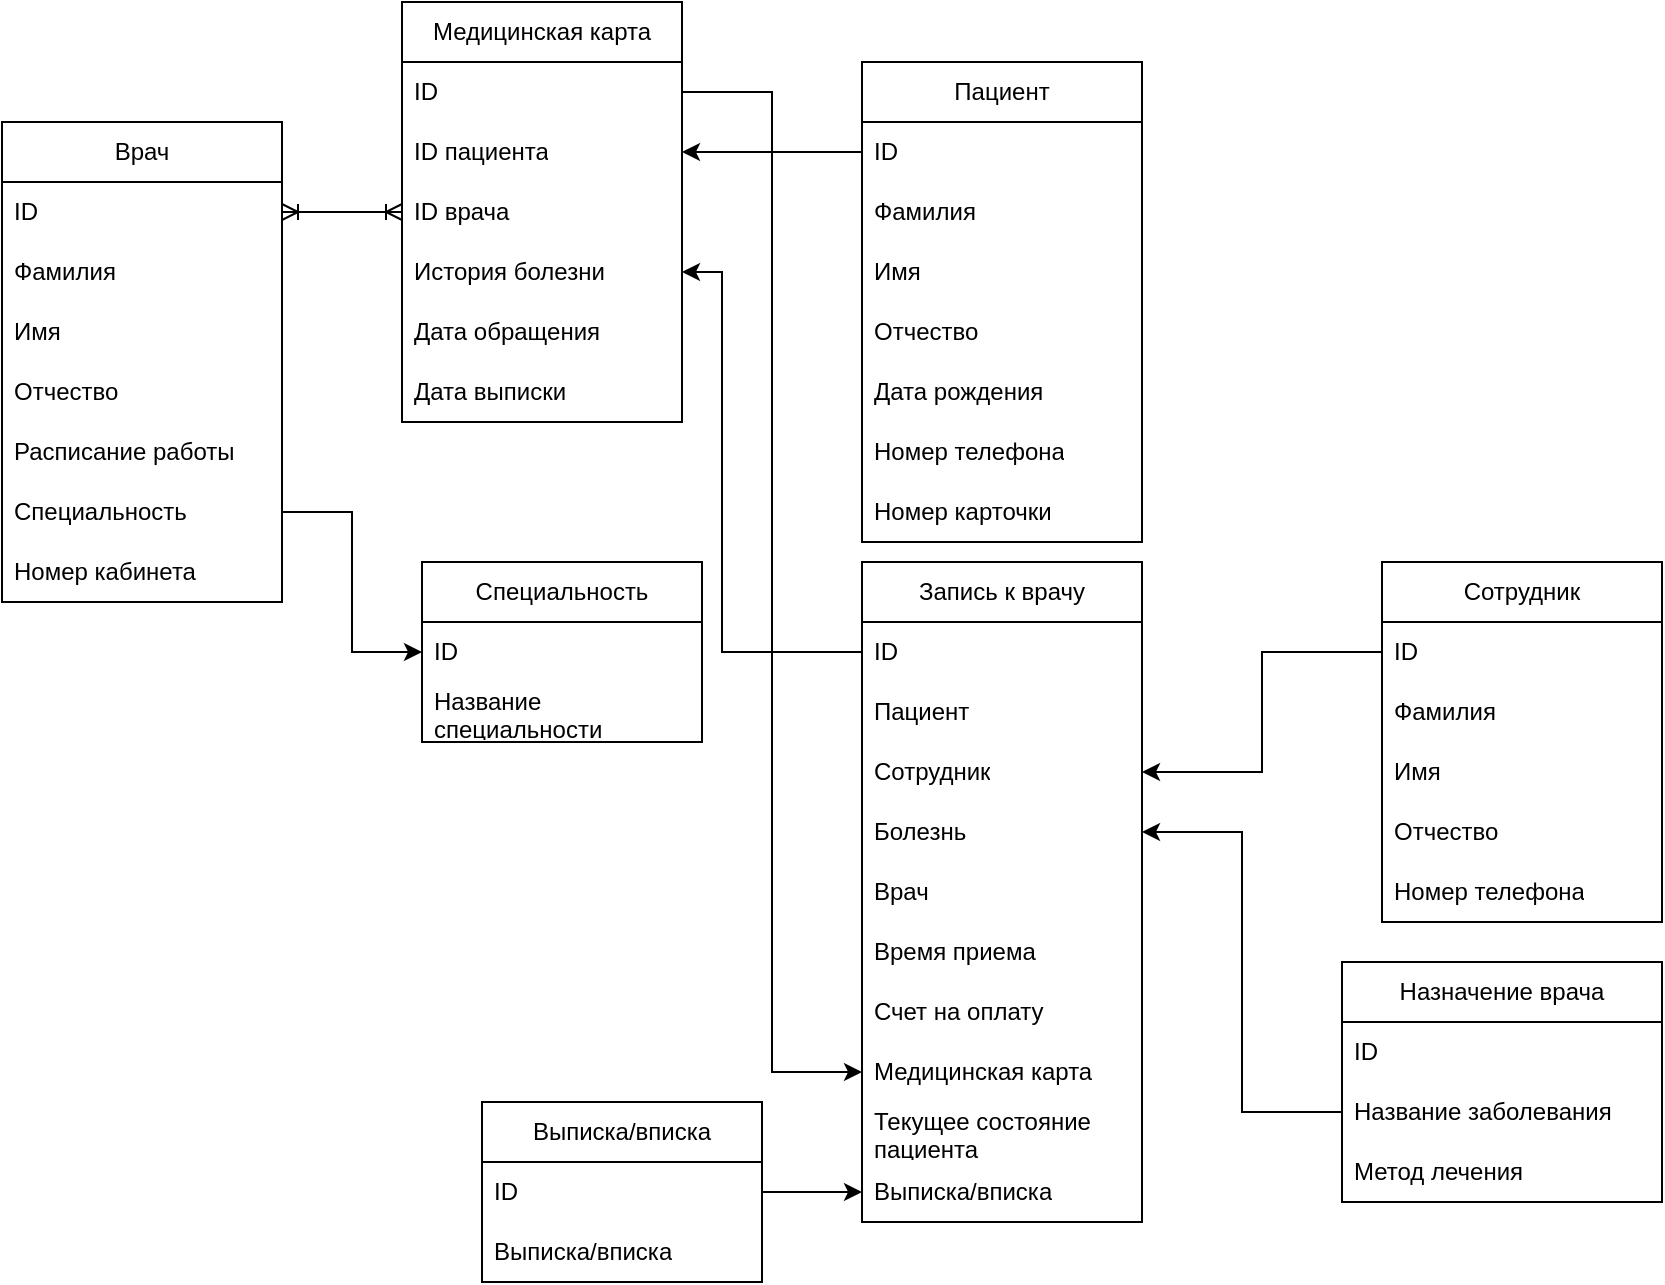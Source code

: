 <mxfile version="21.7.5" type="github">
  <diagram name="Страница — 1" id="YlKWST7kFP6rQZ_VmnzQ">
    <mxGraphModel dx="1434" dy="797" grid="1" gridSize="10" guides="1" tooltips="1" connect="1" arrows="1" fold="1" page="1" pageScale="1" pageWidth="827" pageHeight="1169" math="0" shadow="0">
      <root>
        <mxCell id="0" />
        <mxCell id="1" parent="0" />
        <mxCell id="u1aCbr75XRvGZaVqC4wE-1" value="Врач" style="swimlane;fontStyle=0;childLayout=stackLayout;horizontal=1;startSize=30;horizontalStack=0;resizeParent=1;resizeParentMax=0;resizeLast=0;collapsible=1;marginBottom=0;whiteSpace=wrap;html=1;" vertex="1" parent="1">
          <mxGeometry x="80" y="190" width="140" height="240" as="geometry" />
        </mxCell>
        <mxCell id="u1aCbr75XRvGZaVqC4wE-2" value="ID" style="text;strokeColor=none;fillColor=none;align=left;verticalAlign=middle;spacingLeft=4;spacingRight=4;overflow=hidden;points=[[0,0.5],[1,0.5]];portConstraint=eastwest;rotatable=0;whiteSpace=wrap;html=1;" vertex="1" parent="u1aCbr75XRvGZaVqC4wE-1">
          <mxGeometry y="30" width="140" height="30" as="geometry" />
        </mxCell>
        <mxCell id="u1aCbr75XRvGZaVqC4wE-3" value="Фамилия" style="text;strokeColor=none;fillColor=none;align=left;verticalAlign=middle;spacingLeft=4;spacingRight=4;overflow=hidden;points=[[0,0.5],[1,0.5]];portConstraint=eastwest;rotatable=0;whiteSpace=wrap;html=1;" vertex="1" parent="u1aCbr75XRvGZaVqC4wE-1">
          <mxGeometry y="60" width="140" height="30" as="geometry" />
        </mxCell>
        <mxCell id="u1aCbr75XRvGZaVqC4wE-4" value="Имя" style="text;strokeColor=none;fillColor=none;align=left;verticalAlign=middle;spacingLeft=4;spacingRight=4;overflow=hidden;points=[[0,0.5],[1,0.5]];portConstraint=eastwest;rotatable=0;whiteSpace=wrap;html=1;" vertex="1" parent="u1aCbr75XRvGZaVqC4wE-1">
          <mxGeometry y="90" width="140" height="30" as="geometry" />
        </mxCell>
        <mxCell id="u1aCbr75XRvGZaVqC4wE-5" value="Отчество" style="text;strokeColor=none;fillColor=none;align=left;verticalAlign=middle;spacingLeft=4;spacingRight=4;overflow=hidden;points=[[0,0.5],[1,0.5]];portConstraint=eastwest;rotatable=0;whiteSpace=wrap;html=1;" vertex="1" parent="u1aCbr75XRvGZaVqC4wE-1">
          <mxGeometry y="120" width="140" height="30" as="geometry" />
        </mxCell>
        <mxCell id="u1aCbr75XRvGZaVqC4wE-6" value="Расписание работы" style="text;strokeColor=none;fillColor=none;align=left;verticalAlign=middle;spacingLeft=4;spacingRight=4;overflow=hidden;points=[[0,0.5],[1,0.5]];portConstraint=eastwest;rotatable=0;whiteSpace=wrap;html=1;" vertex="1" parent="u1aCbr75XRvGZaVqC4wE-1">
          <mxGeometry y="150" width="140" height="30" as="geometry" />
        </mxCell>
        <mxCell id="u1aCbr75XRvGZaVqC4wE-7" value="Специальность" style="text;strokeColor=none;fillColor=none;align=left;verticalAlign=middle;spacingLeft=4;spacingRight=4;overflow=hidden;points=[[0,0.5],[1,0.5]];portConstraint=eastwest;rotatable=0;whiteSpace=wrap;html=1;" vertex="1" parent="u1aCbr75XRvGZaVqC4wE-1">
          <mxGeometry y="180" width="140" height="30" as="geometry" />
        </mxCell>
        <mxCell id="u1aCbr75XRvGZaVqC4wE-8" value="Номер кабинета" style="text;strokeColor=none;fillColor=none;align=left;verticalAlign=middle;spacingLeft=4;spacingRight=4;overflow=hidden;points=[[0,0.5],[1,0.5]];portConstraint=eastwest;rotatable=0;whiteSpace=wrap;html=1;" vertex="1" parent="u1aCbr75XRvGZaVqC4wE-1">
          <mxGeometry y="210" width="140" height="30" as="geometry" />
        </mxCell>
        <mxCell id="u1aCbr75XRvGZaVqC4wE-9" value="Пациент" style="swimlane;fontStyle=0;childLayout=stackLayout;horizontal=1;startSize=30;horizontalStack=0;resizeParent=1;resizeParentMax=0;resizeLast=0;collapsible=1;marginBottom=0;whiteSpace=wrap;html=1;" vertex="1" parent="1">
          <mxGeometry x="510" y="160" width="140" height="240" as="geometry" />
        </mxCell>
        <mxCell id="u1aCbr75XRvGZaVqC4wE-10" value="ID" style="text;strokeColor=none;fillColor=none;align=left;verticalAlign=middle;spacingLeft=4;spacingRight=4;overflow=hidden;points=[[0,0.5],[1,0.5]];portConstraint=eastwest;rotatable=0;whiteSpace=wrap;html=1;" vertex="1" parent="u1aCbr75XRvGZaVqC4wE-9">
          <mxGeometry y="30" width="140" height="30" as="geometry" />
        </mxCell>
        <mxCell id="u1aCbr75XRvGZaVqC4wE-11" value="Фамилия" style="text;strokeColor=none;fillColor=none;align=left;verticalAlign=middle;spacingLeft=4;spacingRight=4;overflow=hidden;points=[[0,0.5],[1,0.5]];portConstraint=eastwest;rotatable=0;whiteSpace=wrap;html=1;" vertex="1" parent="u1aCbr75XRvGZaVqC4wE-9">
          <mxGeometry y="60" width="140" height="30" as="geometry" />
        </mxCell>
        <mxCell id="u1aCbr75XRvGZaVqC4wE-12" value="Имя" style="text;strokeColor=none;fillColor=none;align=left;verticalAlign=middle;spacingLeft=4;spacingRight=4;overflow=hidden;points=[[0,0.5],[1,0.5]];portConstraint=eastwest;rotatable=0;whiteSpace=wrap;html=1;" vertex="1" parent="u1aCbr75XRvGZaVqC4wE-9">
          <mxGeometry y="90" width="140" height="30" as="geometry" />
        </mxCell>
        <mxCell id="u1aCbr75XRvGZaVqC4wE-13" value="Отчество" style="text;strokeColor=none;fillColor=none;align=left;verticalAlign=middle;spacingLeft=4;spacingRight=4;overflow=hidden;points=[[0,0.5],[1,0.5]];portConstraint=eastwest;rotatable=0;whiteSpace=wrap;html=1;" vertex="1" parent="u1aCbr75XRvGZaVqC4wE-9">
          <mxGeometry y="120" width="140" height="30" as="geometry" />
        </mxCell>
        <mxCell id="u1aCbr75XRvGZaVqC4wE-14" value="Дата рождения" style="text;strokeColor=none;fillColor=none;align=left;verticalAlign=middle;spacingLeft=4;spacingRight=4;overflow=hidden;points=[[0,0.5],[1,0.5]];portConstraint=eastwest;rotatable=0;whiteSpace=wrap;html=1;" vertex="1" parent="u1aCbr75XRvGZaVqC4wE-9">
          <mxGeometry y="150" width="140" height="30" as="geometry" />
        </mxCell>
        <mxCell id="u1aCbr75XRvGZaVqC4wE-15" value="Номер телефона" style="text;strokeColor=none;fillColor=none;align=left;verticalAlign=middle;spacingLeft=4;spacingRight=4;overflow=hidden;points=[[0,0.5],[1,0.5]];portConstraint=eastwest;rotatable=0;whiteSpace=wrap;html=1;" vertex="1" parent="u1aCbr75XRvGZaVqC4wE-9">
          <mxGeometry y="180" width="140" height="30" as="geometry" />
        </mxCell>
        <mxCell id="u1aCbr75XRvGZaVqC4wE-16" value="Номер карточки" style="text;strokeColor=none;fillColor=none;align=left;verticalAlign=middle;spacingLeft=4;spacingRight=4;overflow=hidden;points=[[0,0.5],[1,0.5]];portConstraint=eastwest;rotatable=0;whiteSpace=wrap;html=1;" vertex="1" parent="u1aCbr75XRvGZaVqC4wE-9">
          <mxGeometry y="210" width="140" height="30" as="geometry" />
        </mxCell>
        <mxCell id="u1aCbr75XRvGZaVqC4wE-17" value="Назначение врача" style="swimlane;fontStyle=0;childLayout=stackLayout;horizontal=1;startSize=30;horizontalStack=0;resizeParent=1;resizeParentMax=0;resizeLast=0;collapsible=1;marginBottom=0;whiteSpace=wrap;html=1;" vertex="1" parent="1">
          <mxGeometry x="750" y="610" width="160" height="120" as="geometry" />
        </mxCell>
        <mxCell id="u1aCbr75XRvGZaVqC4wE-18" value="ID" style="text;strokeColor=none;fillColor=none;align=left;verticalAlign=middle;spacingLeft=4;spacingRight=4;overflow=hidden;points=[[0,0.5],[1,0.5]];portConstraint=eastwest;rotatable=0;whiteSpace=wrap;html=1;" vertex="1" parent="u1aCbr75XRvGZaVqC4wE-17">
          <mxGeometry y="30" width="160" height="30" as="geometry" />
        </mxCell>
        <mxCell id="u1aCbr75XRvGZaVqC4wE-19" value="Название заболевания" style="text;strokeColor=none;fillColor=none;align=left;verticalAlign=middle;spacingLeft=4;spacingRight=4;overflow=hidden;points=[[0,0.5],[1,0.5]];portConstraint=eastwest;rotatable=0;whiteSpace=wrap;html=1;" vertex="1" parent="u1aCbr75XRvGZaVqC4wE-17">
          <mxGeometry y="60" width="160" height="30" as="geometry" />
        </mxCell>
        <mxCell id="u1aCbr75XRvGZaVqC4wE-20" value="Метод лечения" style="text;strokeColor=none;fillColor=none;align=left;verticalAlign=middle;spacingLeft=4;spacingRight=4;overflow=hidden;points=[[0,0.5],[1,0.5]];portConstraint=eastwest;rotatable=0;whiteSpace=wrap;html=1;" vertex="1" parent="u1aCbr75XRvGZaVqC4wE-17">
          <mxGeometry y="90" width="160" height="30" as="geometry" />
        </mxCell>
        <mxCell id="u1aCbr75XRvGZaVqC4wE-21" value="Медицинская карта" style="swimlane;fontStyle=0;childLayout=stackLayout;horizontal=1;startSize=30;horizontalStack=0;resizeParent=1;resizeParentMax=0;resizeLast=0;collapsible=1;marginBottom=0;whiteSpace=wrap;html=1;" vertex="1" parent="1">
          <mxGeometry x="280" y="130" width="140" height="210" as="geometry" />
        </mxCell>
        <mxCell id="u1aCbr75XRvGZaVqC4wE-22" value="ID" style="text;strokeColor=none;fillColor=none;align=left;verticalAlign=middle;spacingLeft=4;spacingRight=4;overflow=hidden;points=[[0,0.5],[1,0.5]];portConstraint=eastwest;rotatable=0;whiteSpace=wrap;html=1;" vertex="1" parent="u1aCbr75XRvGZaVqC4wE-21">
          <mxGeometry y="30" width="140" height="30" as="geometry" />
        </mxCell>
        <mxCell id="u1aCbr75XRvGZaVqC4wE-23" value="ID пациента" style="text;strokeColor=none;fillColor=none;align=left;verticalAlign=middle;spacingLeft=4;spacingRight=4;overflow=hidden;points=[[0,0.5],[1,0.5]];portConstraint=eastwest;rotatable=0;whiteSpace=wrap;html=1;" vertex="1" parent="u1aCbr75XRvGZaVqC4wE-21">
          <mxGeometry y="60" width="140" height="30" as="geometry" />
        </mxCell>
        <mxCell id="u1aCbr75XRvGZaVqC4wE-24" value="ID врача" style="text;strokeColor=none;fillColor=none;align=left;verticalAlign=middle;spacingLeft=4;spacingRight=4;overflow=hidden;points=[[0,0.5],[1,0.5]];portConstraint=eastwest;rotatable=0;whiteSpace=wrap;html=1;" vertex="1" parent="u1aCbr75XRvGZaVqC4wE-21">
          <mxGeometry y="90" width="140" height="30" as="geometry" />
        </mxCell>
        <mxCell id="u1aCbr75XRvGZaVqC4wE-25" value="История болезни" style="text;strokeColor=none;fillColor=none;align=left;verticalAlign=middle;spacingLeft=4;spacingRight=4;overflow=hidden;points=[[0,0.5],[1,0.5]];portConstraint=eastwest;rotatable=0;whiteSpace=wrap;html=1;" vertex="1" parent="u1aCbr75XRvGZaVqC4wE-21">
          <mxGeometry y="120" width="140" height="30" as="geometry" />
        </mxCell>
        <mxCell id="u1aCbr75XRvGZaVqC4wE-26" value="Дата обращения" style="text;strokeColor=none;fillColor=none;align=left;verticalAlign=middle;spacingLeft=4;spacingRight=4;overflow=hidden;points=[[0,0.5],[1,0.5]];portConstraint=eastwest;rotatable=0;whiteSpace=wrap;html=1;" vertex="1" parent="u1aCbr75XRvGZaVqC4wE-21">
          <mxGeometry y="150" width="140" height="30" as="geometry" />
        </mxCell>
        <mxCell id="u1aCbr75XRvGZaVqC4wE-27" value="Дата выписки" style="text;strokeColor=none;fillColor=none;align=left;verticalAlign=middle;spacingLeft=4;spacingRight=4;overflow=hidden;points=[[0,0.5],[1,0.5]];portConstraint=eastwest;rotatable=0;whiteSpace=wrap;html=1;" vertex="1" parent="u1aCbr75XRvGZaVqC4wE-21">
          <mxGeometry y="180" width="140" height="30" as="geometry" />
        </mxCell>
        <mxCell id="u1aCbr75XRvGZaVqC4wE-28" style="edgeStyle=orthogonalEdgeStyle;rounded=0;orthogonalLoop=1;jettySize=auto;html=1;entryX=1;entryY=0.5;entryDx=0;entryDy=0;" edge="1" parent="1" source="u1aCbr75XRvGZaVqC4wE-10" target="u1aCbr75XRvGZaVqC4wE-23">
          <mxGeometry relative="1" as="geometry" />
        </mxCell>
        <mxCell id="u1aCbr75XRvGZaVqC4wE-29" style="edgeStyle=orthogonalEdgeStyle;rounded=0;orthogonalLoop=1;jettySize=auto;html=1;entryX=0;entryY=0.5;entryDx=0;entryDy=0;startArrow=ERoneToMany;startFill=0;endArrow=ERoneToMany;endFill=0;" edge="1" parent="1" source="u1aCbr75XRvGZaVqC4wE-2" target="u1aCbr75XRvGZaVqC4wE-24">
          <mxGeometry relative="1" as="geometry" />
        </mxCell>
        <mxCell id="u1aCbr75XRvGZaVqC4wE-30" value="Специальность" style="swimlane;fontStyle=0;childLayout=stackLayout;horizontal=1;startSize=30;horizontalStack=0;resizeParent=1;resizeParentMax=0;resizeLast=0;collapsible=1;marginBottom=0;whiteSpace=wrap;html=1;" vertex="1" parent="1">
          <mxGeometry x="290" y="410" width="140" height="90" as="geometry" />
        </mxCell>
        <mxCell id="u1aCbr75XRvGZaVqC4wE-31" value="ID" style="text;strokeColor=none;fillColor=none;align=left;verticalAlign=middle;spacingLeft=4;spacingRight=4;overflow=hidden;points=[[0,0.5],[1,0.5]];portConstraint=eastwest;rotatable=0;whiteSpace=wrap;html=1;" vertex="1" parent="u1aCbr75XRvGZaVqC4wE-30">
          <mxGeometry y="30" width="140" height="30" as="geometry" />
        </mxCell>
        <mxCell id="u1aCbr75XRvGZaVqC4wE-32" value="Название специальности" style="text;strokeColor=none;fillColor=none;align=left;verticalAlign=middle;spacingLeft=4;spacingRight=4;overflow=hidden;points=[[0,0.5],[1,0.5]];portConstraint=eastwest;rotatable=0;whiteSpace=wrap;html=1;" vertex="1" parent="u1aCbr75XRvGZaVqC4wE-30">
          <mxGeometry y="60" width="140" height="30" as="geometry" />
        </mxCell>
        <mxCell id="u1aCbr75XRvGZaVqC4wE-33" style="edgeStyle=orthogonalEdgeStyle;rounded=0;orthogonalLoop=1;jettySize=auto;html=1;entryX=0;entryY=0.5;entryDx=0;entryDy=0;exitX=1;exitY=0.5;exitDx=0;exitDy=0;" edge="1" parent="1" source="u1aCbr75XRvGZaVqC4wE-7" target="u1aCbr75XRvGZaVqC4wE-31">
          <mxGeometry relative="1" as="geometry" />
        </mxCell>
        <mxCell id="u1aCbr75XRvGZaVqC4wE-34" value="Сотрудник" style="swimlane;fontStyle=0;childLayout=stackLayout;horizontal=1;startSize=30;horizontalStack=0;resizeParent=1;resizeParentMax=0;resizeLast=0;collapsible=1;marginBottom=0;whiteSpace=wrap;html=1;" vertex="1" parent="1">
          <mxGeometry x="770" y="410" width="140" height="180" as="geometry" />
        </mxCell>
        <mxCell id="u1aCbr75XRvGZaVqC4wE-35" value="ID" style="text;strokeColor=none;fillColor=none;align=left;verticalAlign=middle;spacingLeft=4;spacingRight=4;overflow=hidden;points=[[0,0.5],[1,0.5]];portConstraint=eastwest;rotatable=0;whiteSpace=wrap;html=1;" vertex="1" parent="u1aCbr75XRvGZaVqC4wE-34">
          <mxGeometry y="30" width="140" height="30" as="geometry" />
        </mxCell>
        <mxCell id="u1aCbr75XRvGZaVqC4wE-36" value="Фамилия" style="text;strokeColor=none;fillColor=none;align=left;verticalAlign=middle;spacingLeft=4;spacingRight=4;overflow=hidden;points=[[0,0.5],[1,0.5]];portConstraint=eastwest;rotatable=0;whiteSpace=wrap;html=1;" vertex="1" parent="u1aCbr75XRvGZaVqC4wE-34">
          <mxGeometry y="60" width="140" height="30" as="geometry" />
        </mxCell>
        <mxCell id="u1aCbr75XRvGZaVqC4wE-37" value="Имя" style="text;strokeColor=none;fillColor=none;align=left;verticalAlign=middle;spacingLeft=4;spacingRight=4;overflow=hidden;points=[[0,0.5],[1,0.5]];portConstraint=eastwest;rotatable=0;whiteSpace=wrap;html=1;" vertex="1" parent="u1aCbr75XRvGZaVqC4wE-34">
          <mxGeometry y="90" width="140" height="30" as="geometry" />
        </mxCell>
        <mxCell id="u1aCbr75XRvGZaVqC4wE-38" value="Отчество" style="text;strokeColor=none;fillColor=none;align=left;verticalAlign=middle;spacingLeft=4;spacingRight=4;overflow=hidden;points=[[0,0.5],[1,0.5]];portConstraint=eastwest;rotatable=0;whiteSpace=wrap;html=1;" vertex="1" parent="u1aCbr75XRvGZaVqC4wE-34">
          <mxGeometry y="120" width="140" height="30" as="geometry" />
        </mxCell>
        <mxCell id="u1aCbr75XRvGZaVqC4wE-39" value="Номер телефона" style="text;strokeColor=none;fillColor=none;align=left;verticalAlign=middle;spacingLeft=4;spacingRight=4;overflow=hidden;points=[[0,0.5],[1,0.5]];portConstraint=eastwest;rotatable=0;whiteSpace=wrap;html=1;" vertex="1" parent="u1aCbr75XRvGZaVqC4wE-34">
          <mxGeometry y="150" width="140" height="30" as="geometry" />
        </mxCell>
        <mxCell id="u1aCbr75XRvGZaVqC4wE-40" value="Запись к врачу" style="swimlane;fontStyle=0;childLayout=stackLayout;horizontal=1;startSize=30;horizontalStack=0;resizeParent=1;resizeParentMax=0;resizeLast=0;collapsible=1;marginBottom=0;whiteSpace=wrap;html=1;" vertex="1" parent="1">
          <mxGeometry x="510" y="410" width="140" height="330" as="geometry" />
        </mxCell>
        <mxCell id="u1aCbr75XRvGZaVqC4wE-41" value="ID" style="text;strokeColor=none;fillColor=none;align=left;verticalAlign=middle;spacingLeft=4;spacingRight=4;overflow=hidden;points=[[0,0.5],[1,0.5]];portConstraint=eastwest;rotatable=0;whiteSpace=wrap;html=1;" vertex="1" parent="u1aCbr75XRvGZaVqC4wE-40">
          <mxGeometry y="30" width="140" height="30" as="geometry" />
        </mxCell>
        <mxCell id="u1aCbr75XRvGZaVqC4wE-42" value="Пациент" style="text;strokeColor=none;fillColor=none;align=left;verticalAlign=middle;spacingLeft=4;spacingRight=4;overflow=hidden;points=[[0,0.5],[1,0.5]];portConstraint=eastwest;rotatable=0;whiteSpace=wrap;html=1;" vertex="1" parent="u1aCbr75XRvGZaVqC4wE-40">
          <mxGeometry y="60" width="140" height="30" as="geometry" />
        </mxCell>
        <mxCell id="u1aCbr75XRvGZaVqC4wE-43" value="Сотрудник" style="text;strokeColor=none;fillColor=none;align=left;verticalAlign=middle;spacingLeft=4;spacingRight=4;overflow=hidden;points=[[0,0.5],[1,0.5]];portConstraint=eastwest;rotatable=0;whiteSpace=wrap;html=1;" vertex="1" parent="u1aCbr75XRvGZaVqC4wE-40">
          <mxGeometry y="90" width="140" height="30" as="geometry" />
        </mxCell>
        <mxCell id="u1aCbr75XRvGZaVqC4wE-44" value="Болезнь" style="text;strokeColor=none;fillColor=none;align=left;verticalAlign=middle;spacingLeft=4;spacingRight=4;overflow=hidden;points=[[0,0.5],[1,0.5]];portConstraint=eastwest;rotatable=0;whiteSpace=wrap;html=1;" vertex="1" parent="u1aCbr75XRvGZaVqC4wE-40">
          <mxGeometry y="120" width="140" height="30" as="geometry" />
        </mxCell>
        <mxCell id="u1aCbr75XRvGZaVqC4wE-45" value="Врач" style="text;strokeColor=none;fillColor=none;align=left;verticalAlign=middle;spacingLeft=4;spacingRight=4;overflow=hidden;points=[[0,0.5],[1,0.5]];portConstraint=eastwest;rotatable=0;whiteSpace=wrap;html=1;" vertex="1" parent="u1aCbr75XRvGZaVqC4wE-40">
          <mxGeometry y="150" width="140" height="30" as="geometry" />
        </mxCell>
        <mxCell id="u1aCbr75XRvGZaVqC4wE-46" value="Время приема" style="text;strokeColor=none;fillColor=none;align=left;verticalAlign=middle;spacingLeft=4;spacingRight=4;overflow=hidden;points=[[0,0.5],[1,0.5]];portConstraint=eastwest;rotatable=0;whiteSpace=wrap;html=1;" vertex="1" parent="u1aCbr75XRvGZaVqC4wE-40">
          <mxGeometry y="180" width="140" height="30" as="geometry" />
        </mxCell>
        <mxCell id="u1aCbr75XRvGZaVqC4wE-47" value="Счет на оплату" style="text;strokeColor=none;fillColor=none;align=left;verticalAlign=middle;spacingLeft=4;spacingRight=4;overflow=hidden;points=[[0,0.5],[1,0.5]];portConstraint=eastwest;rotatable=0;whiteSpace=wrap;html=1;" vertex="1" parent="u1aCbr75XRvGZaVqC4wE-40">
          <mxGeometry y="210" width="140" height="30" as="geometry" />
        </mxCell>
        <mxCell id="u1aCbr75XRvGZaVqC4wE-48" value="Медицинская карта" style="text;strokeColor=none;fillColor=none;align=left;verticalAlign=middle;spacingLeft=4;spacingRight=4;overflow=hidden;points=[[0,0.5],[1,0.5]];portConstraint=eastwest;rotatable=0;whiteSpace=wrap;html=1;" vertex="1" parent="u1aCbr75XRvGZaVqC4wE-40">
          <mxGeometry y="240" width="140" height="30" as="geometry" />
        </mxCell>
        <mxCell id="u1aCbr75XRvGZaVqC4wE-49" value="Текущее состояние пациента" style="text;strokeColor=none;fillColor=none;align=left;verticalAlign=middle;spacingLeft=4;spacingRight=4;overflow=hidden;points=[[0,0.5],[1,0.5]];portConstraint=eastwest;rotatable=0;whiteSpace=wrap;html=1;" vertex="1" parent="u1aCbr75XRvGZaVqC4wE-40">
          <mxGeometry y="270" width="140" height="30" as="geometry" />
        </mxCell>
        <mxCell id="u1aCbr75XRvGZaVqC4wE-50" value="Выписка/вписка" style="text;strokeColor=none;fillColor=none;align=left;verticalAlign=middle;spacingLeft=4;spacingRight=4;overflow=hidden;points=[[0,0.5],[1,0.5]];portConstraint=eastwest;rotatable=0;whiteSpace=wrap;html=1;" vertex="1" parent="u1aCbr75XRvGZaVqC4wE-40">
          <mxGeometry y="300" width="140" height="30" as="geometry" />
        </mxCell>
        <mxCell id="u1aCbr75XRvGZaVqC4wE-51" style="edgeStyle=orthogonalEdgeStyle;rounded=0;orthogonalLoop=1;jettySize=auto;html=1;entryX=1;entryY=0.5;entryDx=0;entryDy=0;" edge="1" parent="1" source="u1aCbr75XRvGZaVqC4wE-41" target="u1aCbr75XRvGZaVqC4wE-25">
          <mxGeometry relative="1" as="geometry">
            <Array as="points">
              <mxPoint x="440" y="455" />
              <mxPoint x="440" y="265" />
            </Array>
          </mxGeometry>
        </mxCell>
        <mxCell id="u1aCbr75XRvGZaVqC4wE-52" style="edgeStyle=orthogonalEdgeStyle;rounded=0;orthogonalLoop=1;jettySize=auto;html=1;entryX=1;entryY=0.5;entryDx=0;entryDy=0;" edge="1" parent="1" source="u1aCbr75XRvGZaVqC4wE-35" target="u1aCbr75XRvGZaVqC4wE-43">
          <mxGeometry relative="1" as="geometry" />
        </mxCell>
        <mxCell id="u1aCbr75XRvGZaVqC4wE-53" style="edgeStyle=orthogonalEdgeStyle;rounded=0;orthogonalLoop=1;jettySize=auto;html=1;entryX=1;entryY=0.5;entryDx=0;entryDy=0;" edge="1" parent="1" source="u1aCbr75XRvGZaVqC4wE-19" target="u1aCbr75XRvGZaVqC4wE-44">
          <mxGeometry relative="1" as="geometry" />
        </mxCell>
        <mxCell id="u1aCbr75XRvGZaVqC4wE-54" style="edgeStyle=orthogonalEdgeStyle;rounded=0;orthogonalLoop=1;jettySize=auto;html=1;entryX=0;entryY=0.5;entryDx=0;entryDy=0;" edge="1" parent="1" source="u1aCbr75XRvGZaVqC4wE-22" target="u1aCbr75XRvGZaVqC4wE-48">
          <mxGeometry relative="1" as="geometry" />
        </mxCell>
        <mxCell id="u1aCbr75XRvGZaVqC4wE-55" value="Выписка/вписка" style="swimlane;fontStyle=0;childLayout=stackLayout;horizontal=1;startSize=30;horizontalStack=0;resizeParent=1;resizeParentMax=0;resizeLast=0;collapsible=1;marginBottom=0;whiteSpace=wrap;html=1;" vertex="1" parent="1">
          <mxGeometry x="320" y="680" width="140" height="90" as="geometry" />
        </mxCell>
        <mxCell id="u1aCbr75XRvGZaVqC4wE-56" value="ID" style="text;strokeColor=none;fillColor=none;align=left;verticalAlign=middle;spacingLeft=4;spacingRight=4;overflow=hidden;points=[[0,0.5],[1,0.5]];portConstraint=eastwest;rotatable=0;whiteSpace=wrap;html=1;" vertex="1" parent="u1aCbr75XRvGZaVqC4wE-55">
          <mxGeometry y="30" width="140" height="30" as="geometry" />
        </mxCell>
        <mxCell id="u1aCbr75XRvGZaVqC4wE-57" value="Выписка/вписка" style="text;strokeColor=none;fillColor=none;align=left;verticalAlign=middle;spacingLeft=4;spacingRight=4;overflow=hidden;points=[[0,0.5],[1,0.5]];portConstraint=eastwest;rotatable=0;whiteSpace=wrap;html=1;" vertex="1" parent="u1aCbr75XRvGZaVqC4wE-55">
          <mxGeometry y="60" width="140" height="30" as="geometry" />
        </mxCell>
        <mxCell id="u1aCbr75XRvGZaVqC4wE-58" style="edgeStyle=orthogonalEdgeStyle;rounded=0;orthogonalLoop=1;jettySize=auto;html=1;entryX=0;entryY=0.5;entryDx=0;entryDy=0;" edge="1" parent="1" source="u1aCbr75XRvGZaVqC4wE-56" target="u1aCbr75XRvGZaVqC4wE-50">
          <mxGeometry relative="1" as="geometry" />
        </mxCell>
      </root>
    </mxGraphModel>
  </diagram>
</mxfile>
